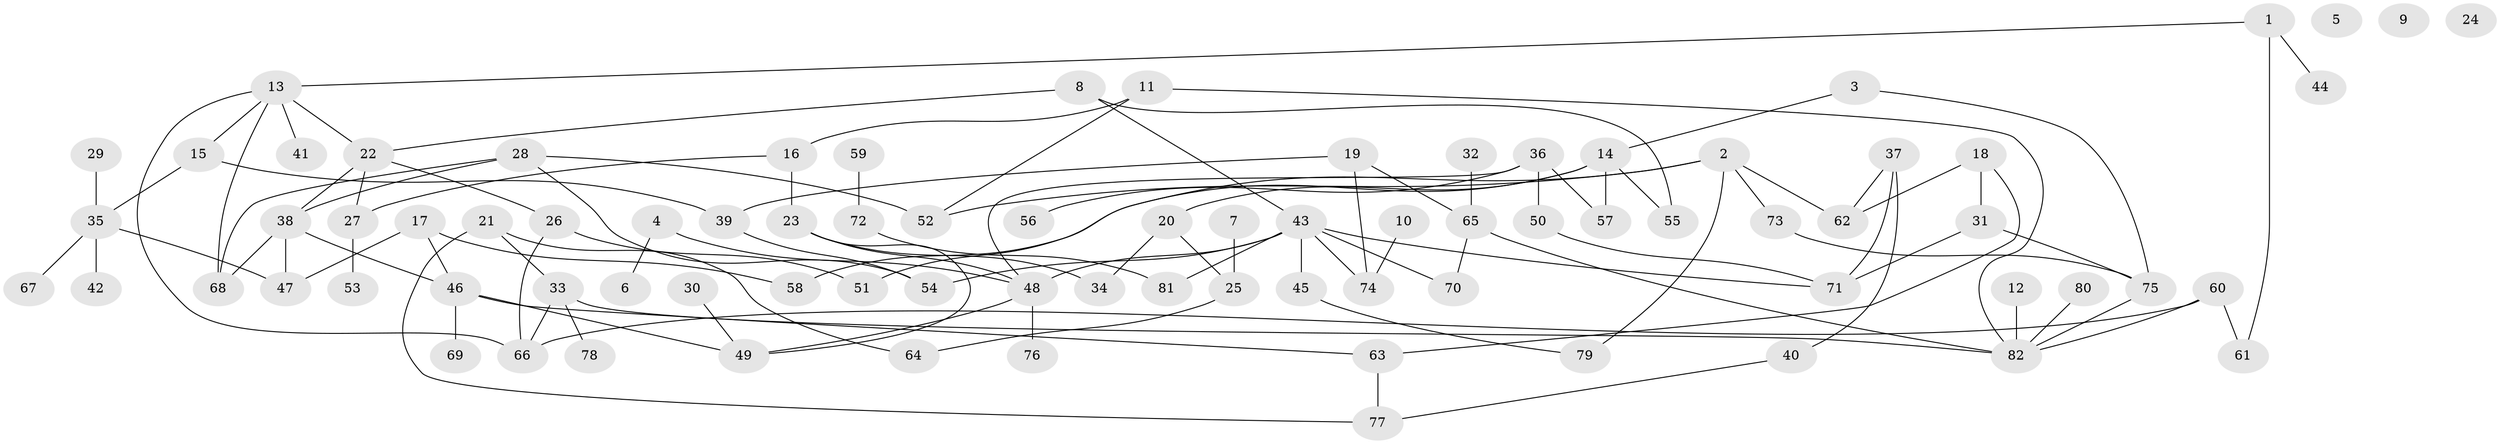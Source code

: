 // Generated by graph-tools (version 1.1) at 2025/13/03/09/25 04:13:05]
// undirected, 82 vertices, 110 edges
graph export_dot {
graph [start="1"]
  node [color=gray90,style=filled];
  1;
  2;
  3;
  4;
  5;
  6;
  7;
  8;
  9;
  10;
  11;
  12;
  13;
  14;
  15;
  16;
  17;
  18;
  19;
  20;
  21;
  22;
  23;
  24;
  25;
  26;
  27;
  28;
  29;
  30;
  31;
  32;
  33;
  34;
  35;
  36;
  37;
  38;
  39;
  40;
  41;
  42;
  43;
  44;
  45;
  46;
  47;
  48;
  49;
  50;
  51;
  52;
  53;
  54;
  55;
  56;
  57;
  58;
  59;
  60;
  61;
  62;
  63;
  64;
  65;
  66;
  67;
  68;
  69;
  70;
  71;
  72;
  73;
  74;
  75;
  76;
  77;
  78;
  79;
  80;
  81;
  82;
  1 -- 13;
  1 -- 44;
  1 -- 61;
  2 -- 52;
  2 -- 58;
  2 -- 62;
  2 -- 73;
  2 -- 79;
  3 -- 14;
  3 -- 75;
  4 -- 6;
  4 -- 48;
  7 -- 25;
  8 -- 22;
  8 -- 43;
  8 -- 55;
  10 -- 74;
  11 -- 16;
  11 -- 52;
  11 -- 82;
  12 -- 82;
  13 -- 15;
  13 -- 22;
  13 -- 41;
  13 -- 66;
  13 -- 68;
  14 -- 20;
  14 -- 51;
  14 -- 55;
  14 -- 57;
  15 -- 35;
  15 -- 39;
  16 -- 23;
  16 -- 27;
  17 -- 46;
  17 -- 47;
  17 -- 58;
  18 -- 31;
  18 -- 62;
  18 -- 63;
  19 -- 39;
  19 -- 65;
  19 -- 74;
  20 -- 25;
  20 -- 34;
  21 -- 33;
  21 -- 64;
  21 -- 77;
  22 -- 26;
  22 -- 27;
  22 -- 38;
  23 -- 34;
  23 -- 48;
  23 -- 49;
  25 -- 64;
  26 -- 51;
  26 -- 66;
  27 -- 53;
  28 -- 38;
  28 -- 52;
  28 -- 54;
  28 -- 68;
  29 -- 35;
  30 -- 49;
  31 -- 71;
  31 -- 75;
  32 -- 65;
  33 -- 66;
  33 -- 78;
  33 -- 82;
  35 -- 42;
  35 -- 47;
  35 -- 67;
  36 -- 48;
  36 -- 50;
  36 -- 56;
  36 -- 57;
  37 -- 40;
  37 -- 62;
  37 -- 71;
  38 -- 46;
  38 -- 47;
  38 -- 68;
  39 -- 54;
  40 -- 77;
  43 -- 45;
  43 -- 48;
  43 -- 54;
  43 -- 70;
  43 -- 71;
  43 -- 74;
  43 -- 81;
  45 -- 79;
  46 -- 49;
  46 -- 63;
  46 -- 69;
  48 -- 49;
  48 -- 76;
  50 -- 71;
  59 -- 72;
  60 -- 61;
  60 -- 66;
  60 -- 82;
  63 -- 77;
  65 -- 70;
  65 -- 82;
  72 -- 81;
  73 -- 75;
  75 -- 82;
  80 -- 82;
}
